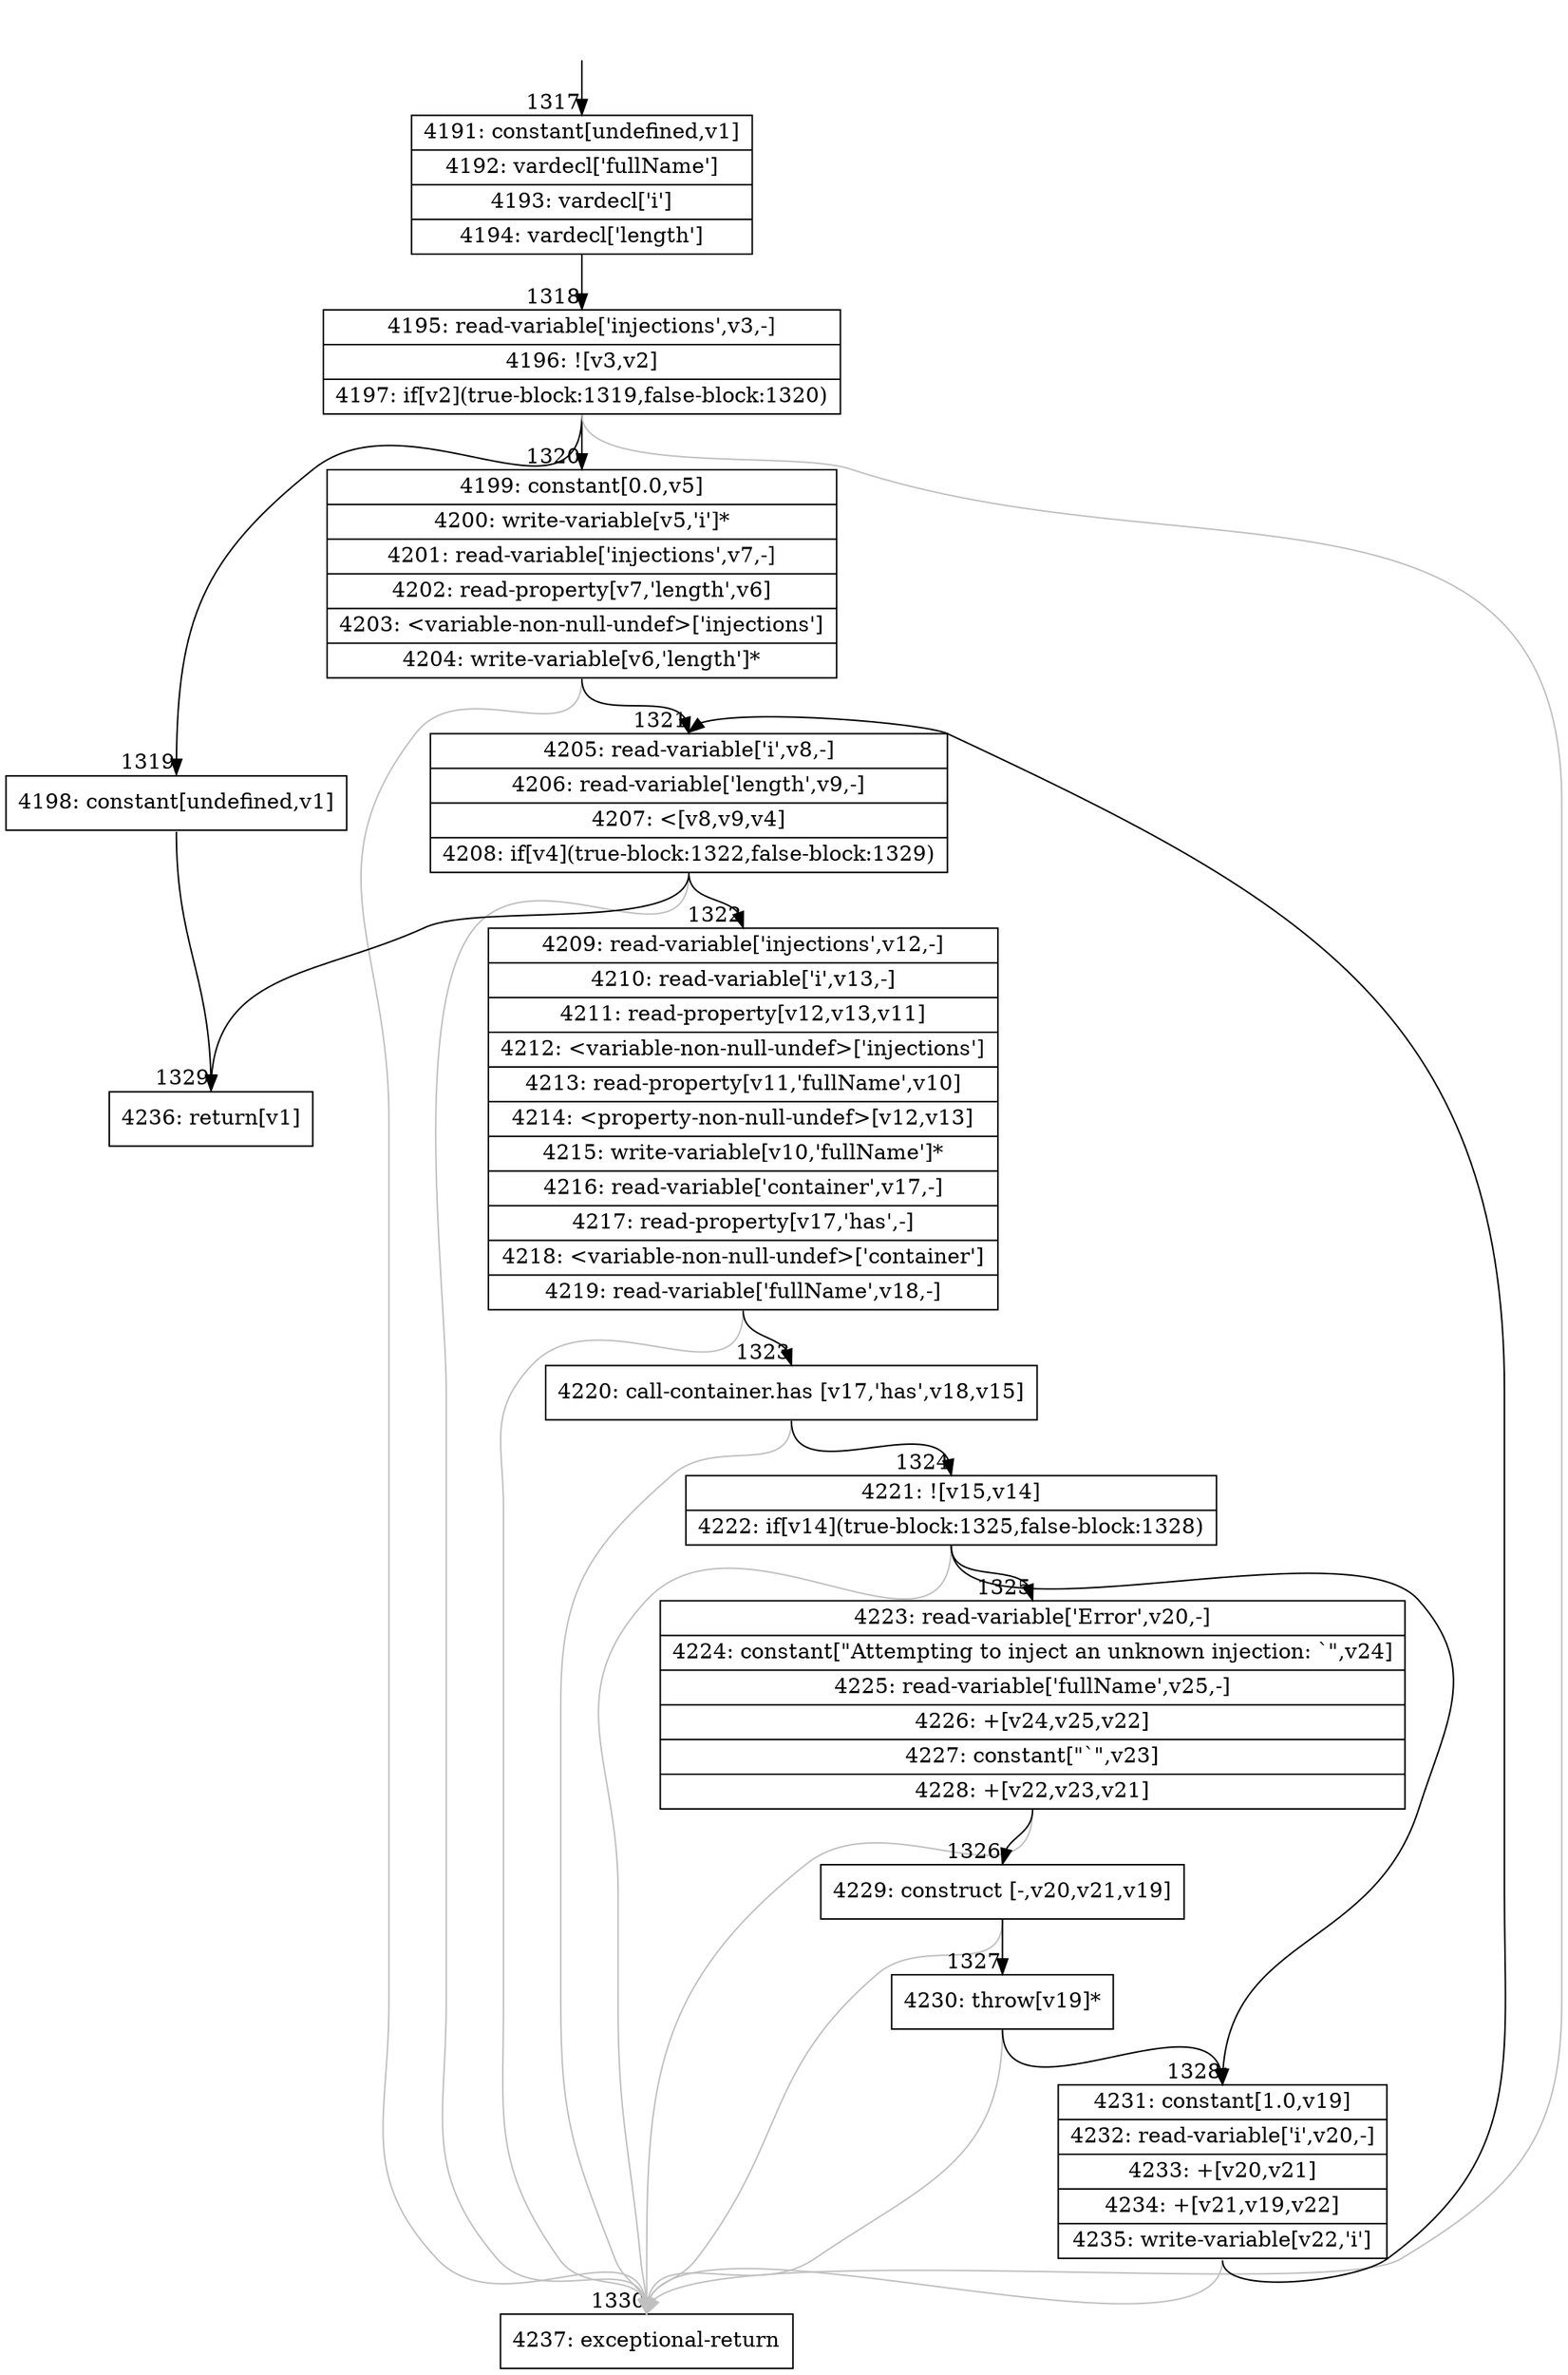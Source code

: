 digraph {
rankdir="TD"
BB_entry100[shape=none,label=""];
BB_entry100 -> BB1317 [tailport=s, headport=n, headlabel="    1317"]
BB1317 [shape=record label="{4191: constant[undefined,v1]|4192: vardecl['fullName']|4193: vardecl['i']|4194: vardecl['length']}" ] 
BB1317 -> BB1318 [tailport=s, headport=n, headlabel="      1318"]
BB1318 [shape=record label="{4195: read-variable['injections',v3,-]|4196: ![v3,v2]|4197: if[v2](true-block:1319,false-block:1320)}" ] 
BB1318 -> BB1319 [tailport=s, headport=n, headlabel="      1319"]
BB1318 -> BB1320 [tailport=s, headport=n, headlabel="      1320"]
BB1318 -> BB1330 [tailport=s, headport=n, color=gray, headlabel="      1330"]
BB1319 [shape=record label="{4198: constant[undefined,v1]}" ] 
BB1319 -> BB1329 [tailport=s, headport=n, headlabel="      1329"]
BB1320 [shape=record label="{4199: constant[0.0,v5]|4200: write-variable[v5,'i']*|4201: read-variable['injections',v7,-]|4202: read-property[v7,'length',v6]|4203: \<variable-non-null-undef\>['injections']|4204: write-variable[v6,'length']*}" ] 
BB1320 -> BB1321 [tailport=s, headport=n, headlabel="      1321"]
BB1320 -> BB1330 [tailport=s, headport=n, color=gray]
BB1321 [shape=record label="{4205: read-variable['i',v8,-]|4206: read-variable['length',v9,-]|4207: \<[v8,v9,v4]|4208: if[v4](true-block:1322,false-block:1329)}" ] 
BB1321 -> BB1322 [tailport=s, headport=n, headlabel="      1322"]
BB1321 -> BB1329 [tailport=s, headport=n]
BB1321 -> BB1330 [tailport=s, headport=n, color=gray]
BB1322 [shape=record label="{4209: read-variable['injections',v12,-]|4210: read-variable['i',v13,-]|4211: read-property[v12,v13,v11]|4212: \<variable-non-null-undef\>['injections']|4213: read-property[v11,'fullName',v10]|4214: \<property-non-null-undef\>[v12,v13]|4215: write-variable[v10,'fullName']*|4216: read-variable['container',v17,-]|4217: read-property[v17,'has',-]|4218: \<variable-non-null-undef\>['container']|4219: read-variable['fullName',v18,-]}" ] 
BB1322 -> BB1323 [tailport=s, headport=n, headlabel="      1323"]
BB1322 -> BB1330 [tailport=s, headport=n, color=gray]
BB1323 [shape=record label="{4220: call-container.has [v17,'has',v18,v15]}" ] 
BB1323 -> BB1324 [tailport=s, headport=n, headlabel="      1324"]
BB1323 -> BB1330 [tailport=s, headport=n, color=gray]
BB1324 [shape=record label="{4221: ![v15,v14]|4222: if[v14](true-block:1325,false-block:1328)}" ] 
BB1324 -> BB1325 [tailport=s, headport=n, headlabel="      1325"]
BB1324 -> BB1328 [tailport=s, headport=n, headlabel="      1328"]
BB1324 -> BB1330 [tailport=s, headport=n, color=gray]
BB1325 [shape=record label="{4223: read-variable['Error',v20,-]|4224: constant[\"Attempting to inject an unknown injection: `\",v24]|4225: read-variable['fullName',v25,-]|4226: +[v24,v25,v22]|4227: constant[\"`\",v23]|4228: +[v22,v23,v21]}" ] 
BB1325 -> BB1326 [tailport=s, headport=n, headlabel="      1326"]
BB1325 -> BB1330 [tailport=s, headport=n, color=gray]
BB1326 [shape=record label="{4229: construct [-,v20,v21,v19]}" ] 
BB1326 -> BB1327 [tailport=s, headport=n, headlabel="      1327"]
BB1326 -> BB1330 [tailport=s, headport=n, color=gray]
BB1327 [shape=record label="{4230: throw[v19]*}" ] 
BB1327 -> BB1328 [tailport=s, headport=n]
BB1327 -> BB1330 [tailport=s, headport=n, color=gray]
BB1328 [shape=record label="{4231: constant[1.0,v19]|4232: read-variable['i',v20,-]|4233: +[v20,v21]|4234: +[v21,v19,v22]|4235: write-variable[v22,'i']}" ] 
BB1328 -> BB1321 [tailport=s, headport=n]
BB1328 -> BB1330 [tailport=s, headport=n, color=gray]
BB1329 [shape=record label="{4236: return[v1]}" ] 
BB1330 [shape=record label="{4237: exceptional-return}" ] 
//#$~ 1808
}
